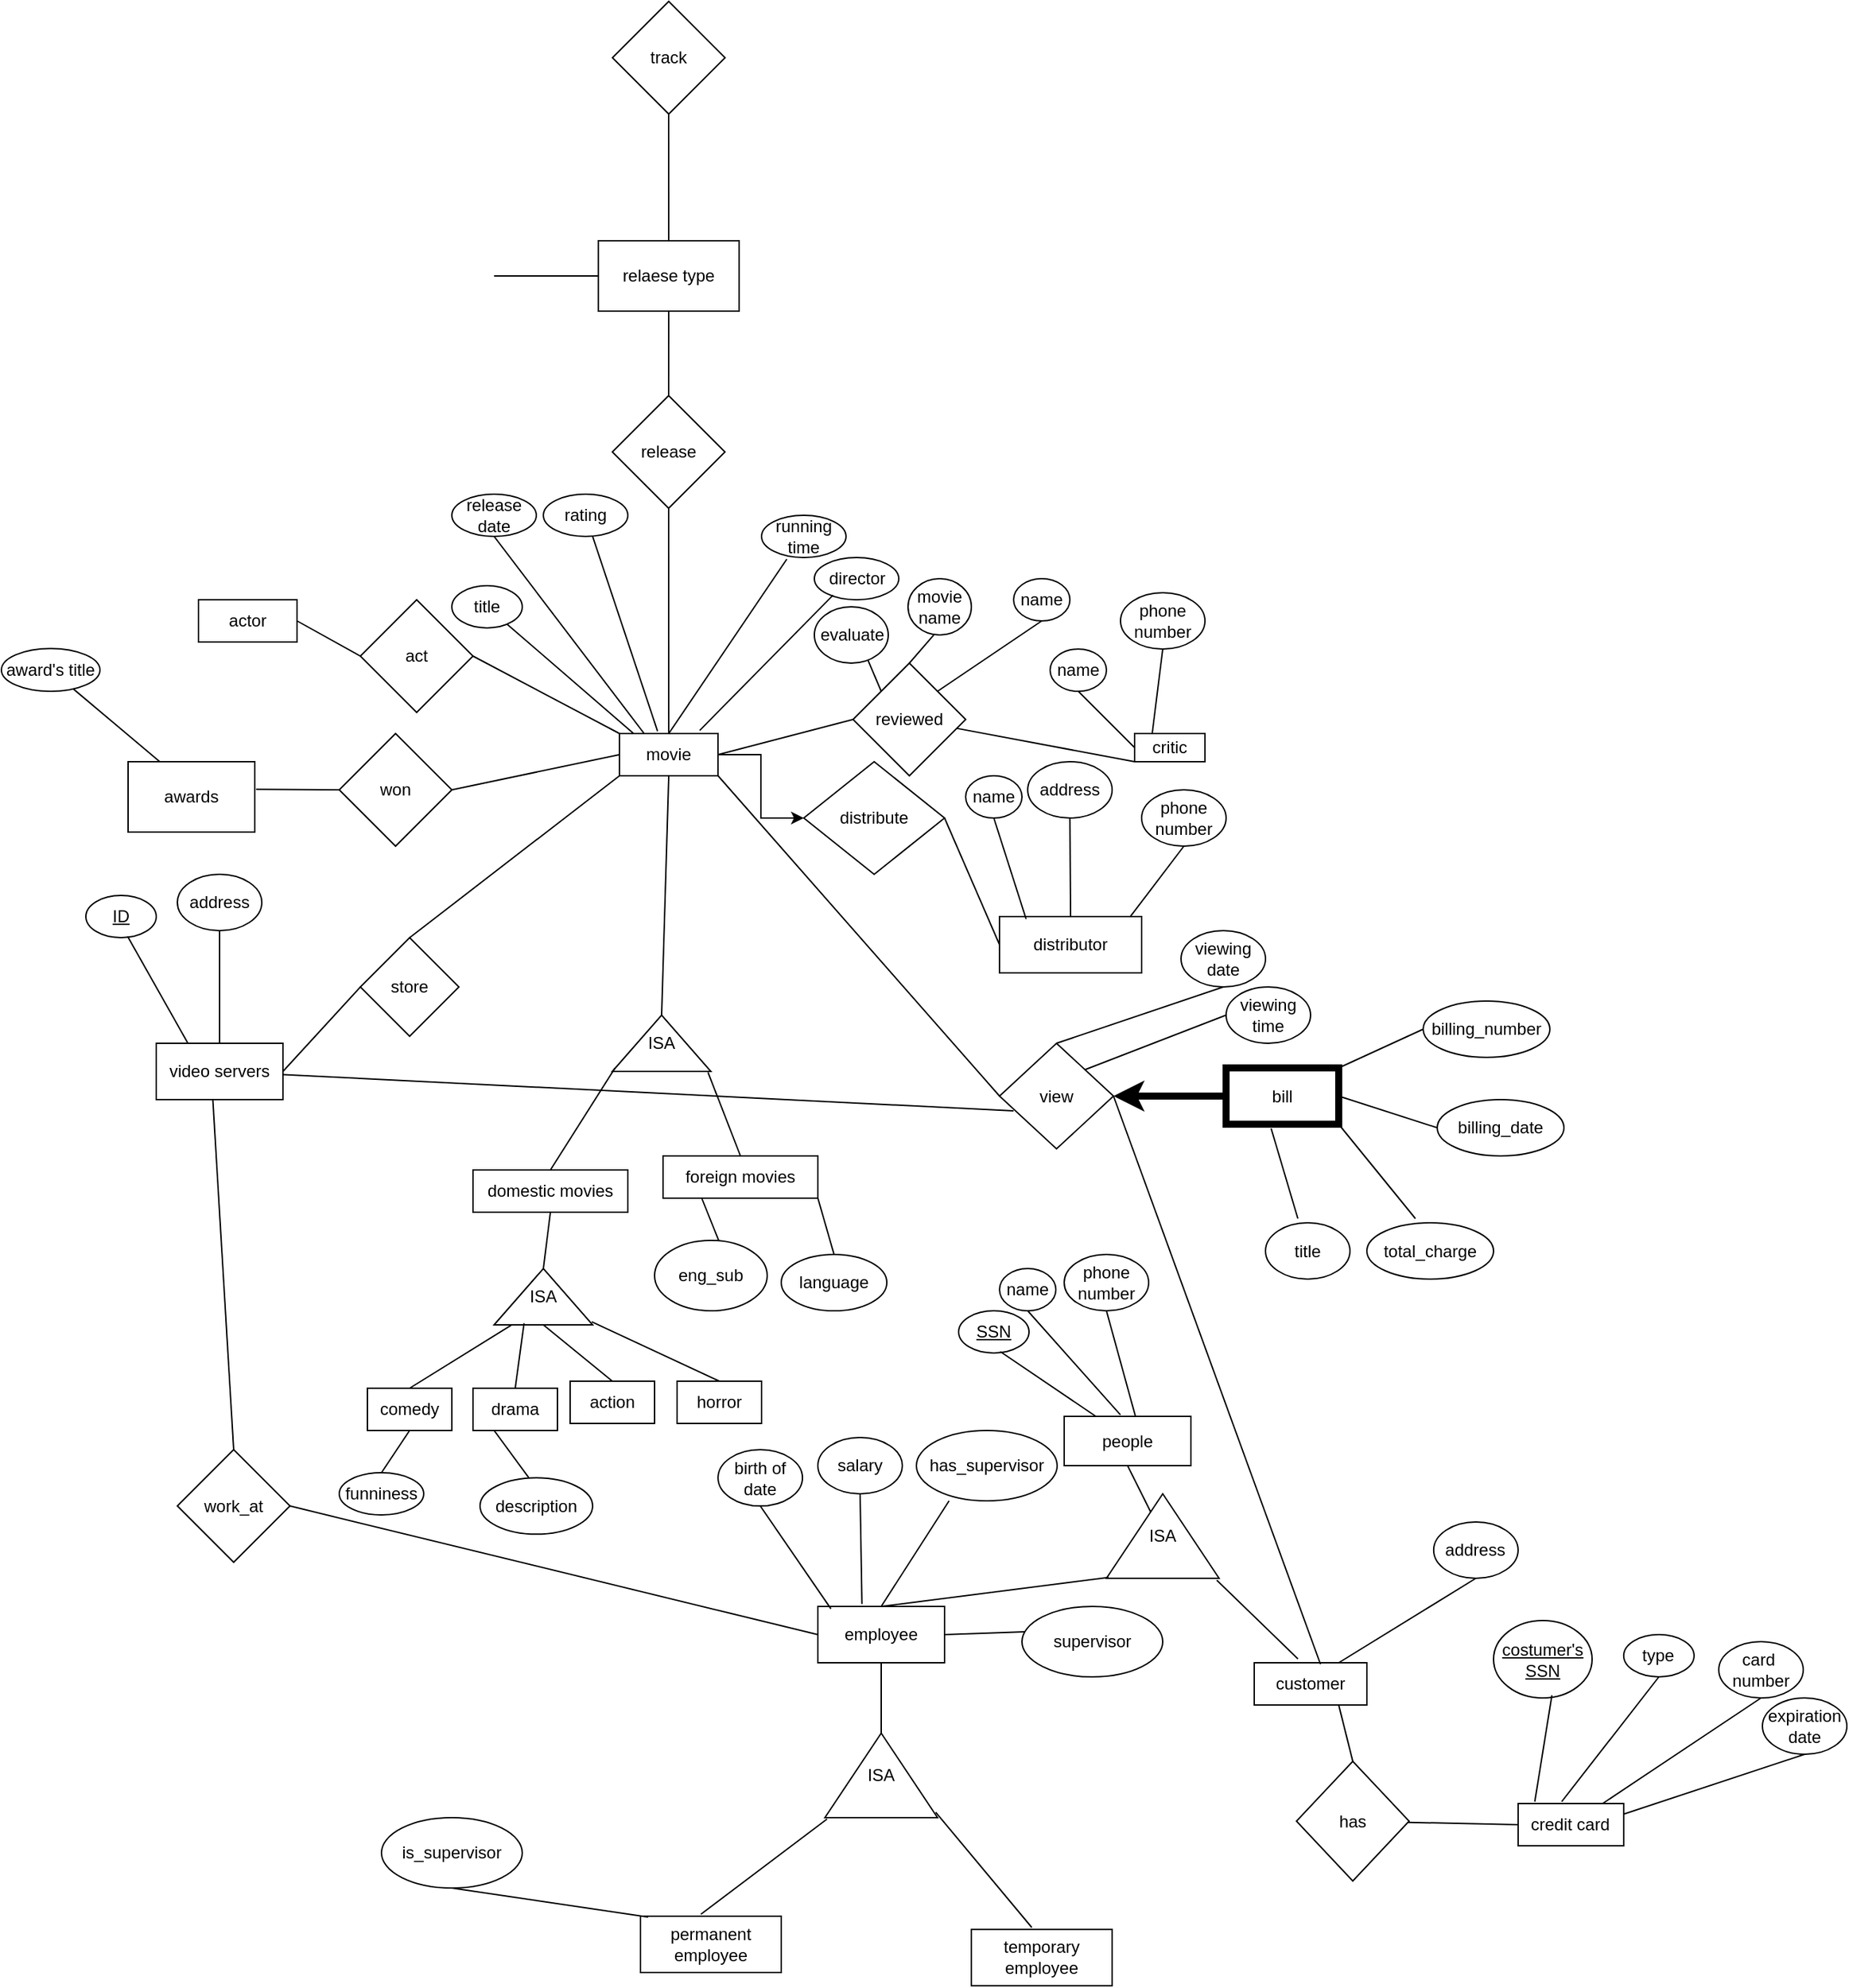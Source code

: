 <mxfile version="21.0.8" type="github">
  <diagram name="第1頁" id="P9BM3nfEhgbrT5ptWXJF">
    <mxGraphModel dx="1299" dy="1927" grid="1" gridSize="10" guides="1" tooltips="1" connect="1" arrows="1" fold="1" page="1" pageScale="1" pageWidth="827" pageHeight="1169" math="0" shadow="0">
      <root>
        <mxCell id="0" />
        <mxCell id="1" parent="0" />
        <mxCell id="3KgX_dlSJIxUzlRzkm22-97" value="" style="edgeStyle=orthogonalEdgeStyle;rounded=0;orthogonalLoop=1;jettySize=auto;html=1;" parent="1" source="3KgX_dlSJIxUzlRzkm22-1" target="3KgX_dlSJIxUzlRzkm22-96" edge="1">
          <mxGeometry relative="1" as="geometry" />
        </mxCell>
        <mxCell id="3KgX_dlSJIxUzlRzkm22-1" value="movie" style="rounded=0;whiteSpace=wrap;html=1;" parent="1" vertex="1">
          <mxGeometry x="349.08" y="370" width="70" height="30" as="geometry" />
        </mxCell>
        <mxCell id="3KgX_dlSJIxUzlRzkm22-2" value="title" style="ellipse;whiteSpace=wrap;html=1;" parent="1" vertex="1">
          <mxGeometry x="230" y="265" width="50" height="30" as="geometry" />
        </mxCell>
        <mxCell id="3KgX_dlSJIxUzlRzkm22-4" value="" style="endArrow=none;html=1;rounded=0;exitX=0.143;exitY=0;exitDx=0;exitDy=0;exitPerimeter=0;" parent="1" source="3KgX_dlSJIxUzlRzkm22-1" target="3KgX_dlSJIxUzlRzkm22-2" edge="1">
          <mxGeometry width="50" height="50" relative="1" as="geometry">
            <mxPoint x="380" y="420" as="sourcePoint" />
            <mxPoint x="430" y="370" as="targetPoint" />
          </mxGeometry>
        </mxCell>
        <mxCell id="3KgX_dlSJIxUzlRzkm22-5" value="release date" style="ellipse;whiteSpace=wrap;html=1;" parent="1" vertex="1">
          <mxGeometry x="230" y="200" width="60" height="30" as="geometry" />
        </mxCell>
        <mxCell id="3KgX_dlSJIxUzlRzkm22-6" value="" style="endArrow=none;html=1;rounded=0;entryX=0.5;entryY=1;entryDx=0;entryDy=0;exitX=0.25;exitY=0;exitDx=0;exitDy=0;" parent="1" source="3KgX_dlSJIxUzlRzkm22-1" target="3KgX_dlSJIxUzlRzkm22-5" edge="1">
          <mxGeometry width="50" height="50" relative="1" as="geometry">
            <mxPoint x="370" y="360" as="sourcePoint" />
            <mxPoint x="326" y="328" as="targetPoint" />
          </mxGeometry>
        </mxCell>
        <mxCell id="3KgX_dlSJIxUzlRzkm22-7" value="rating" style="ellipse;whiteSpace=wrap;html=1;" parent="1" vertex="1">
          <mxGeometry x="295" y="200" width="60" height="30" as="geometry" />
        </mxCell>
        <mxCell id="3KgX_dlSJIxUzlRzkm22-8" value="" style="endArrow=none;html=1;rounded=0;exitX=0.386;exitY=-0.057;exitDx=0;exitDy=0;exitPerimeter=0;" parent="1" source="3KgX_dlSJIxUzlRzkm22-1" target="3KgX_dlSJIxUzlRzkm22-7" edge="1">
          <mxGeometry width="50" height="50" relative="1" as="geometry">
            <mxPoint x="378" y="380" as="sourcePoint" />
            <mxPoint x="370" y="310" as="targetPoint" />
          </mxGeometry>
        </mxCell>
        <mxCell id="3KgX_dlSJIxUzlRzkm22-9" value="running time" style="ellipse;whiteSpace=wrap;html=1;" parent="1" vertex="1">
          <mxGeometry x="450" y="215" width="60" height="30" as="geometry" />
        </mxCell>
        <mxCell id="3KgX_dlSJIxUzlRzkm22-10" value="" style="endArrow=none;html=1;rounded=0;entryX=0.299;entryY=1.038;entryDx=0;entryDy=0;entryPerimeter=0;exitX=0.5;exitY=0;exitDx=0;exitDy=0;" parent="1" source="3KgX_dlSJIxUzlRzkm22-1" target="3KgX_dlSJIxUzlRzkm22-9" edge="1">
          <mxGeometry width="50" height="50" relative="1" as="geometry">
            <mxPoint x="390" y="360" as="sourcePoint" />
            <mxPoint x="430" y="280" as="targetPoint" />
          </mxGeometry>
        </mxCell>
        <mxCell id="3KgX_dlSJIxUzlRzkm22-11" value="director" style="ellipse;whiteSpace=wrap;html=1;" parent="1" vertex="1">
          <mxGeometry x="487.5" y="245" width="60" height="30" as="geometry" />
        </mxCell>
        <mxCell id="3KgX_dlSJIxUzlRzkm22-12" value="" style="endArrow=none;html=1;rounded=0;entryX=0.222;entryY=0.889;entryDx=0;entryDy=0;entryPerimeter=0;exitX=0.814;exitY=-0.073;exitDx=0;exitDy=0;exitPerimeter=0;" parent="1" source="3KgX_dlSJIxUzlRzkm22-1" target="3KgX_dlSJIxUzlRzkm22-11" edge="1">
          <mxGeometry width="50" height="50" relative="1" as="geometry">
            <mxPoint x="380" y="330" as="sourcePoint" />
            <mxPoint x="430" y="280" as="targetPoint" />
          </mxGeometry>
        </mxCell>
        <mxCell id="3KgX_dlSJIxUzlRzkm22-13" value="ISA" style="triangle;whiteSpace=wrap;html=1;direction=north;" parent="1" vertex="1">
          <mxGeometry x="344" y="570" width="70" height="40" as="geometry" />
        </mxCell>
        <mxCell id="3KgX_dlSJIxUzlRzkm22-14" value="" style="endArrow=none;html=1;rounded=0;entryX=0.5;entryY=1;entryDx=0;entryDy=0;exitX=1;exitY=0.5;exitDx=0;exitDy=0;" parent="1" source="3KgX_dlSJIxUzlRzkm22-13" target="3KgX_dlSJIxUzlRzkm22-1" edge="1">
          <mxGeometry width="50" height="50" relative="1" as="geometry">
            <mxPoint x="380" y="480" as="sourcePoint" />
            <mxPoint x="430" y="430" as="targetPoint" />
          </mxGeometry>
        </mxCell>
        <mxCell id="3KgX_dlSJIxUzlRzkm22-15" value="" style="endArrow=none;html=1;rounded=0;entryX=0.055;entryY=0.025;entryDx=0;entryDy=0;entryPerimeter=0;exitX=0.5;exitY=0;exitDx=0;exitDy=0;" parent="1" source="3KgX_dlSJIxUzlRzkm22-17" target="3KgX_dlSJIxUzlRzkm22-13" edge="1">
          <mxGeometry width="50" height="50" relative="1" as="geometry">
            <mxPoint x="290" y="640" as="sourcePoint" />
            <mxPoint x="430" y="530" as="targetPoint" />
          </mxGeometry>
        </mxCell>
        <mxCell id="3KgX_dlSJIxUzlRzkm22-16" value="" style="endArrow=none;html=1;rounded=0;entryX=-0.017;entryY=0.971;entryDx=0;entryDy=0;entryPerimeter=0;exitX=0.5;exitY=0;exitDx=0;exitDy=0;" parent="1" source="3KgX_dlSJIxUzlRzkm22-18" target="3KgX_dlSJIxUzlRzkm22-13" edge="1">
          <mxGeometry width="50" height="50" relative="1" as="geometry">
            <mxPoint x="440" y="620" as="sourcePoint" />
            <mxPoint x="362" y="588" as="targetPoint" />
          </mxGeometry>
        </mxCell>
        <mxCell id="3KgX_dlSJIxUzlRzkm22-17" value="domestic&amp;nbsp;movies" style="rounded=0;whiteSpace=wrap;html=1;" parent="1" vertex="1">
          <mxGeometry x="245" y="680" width="110" height="30" as="geometry" />
        </mxCell>
        <mxCell id="3KgX_dlSJIxUzlRzkm22-18" value="foreign&amp;nbsp;movies" style="rounded=0;whiteSpace=wrap;html=1;" parent="1" vertex="1">
          <mxGeometry x="380" y="670" width="110" height="30" as="geometry" />
        </mxCell>
        <mxCell id="3KgX_dlSJIxUzlRzkm22-19" value="ISA" style="triangle;whiteSpace=wrap;html=1;direction=north;" parent="1" vertex="1">
          <mxGeometry x="260" y="750" width="70" height="40" as="geometry" />
        </mxCell>
        <mxCell id="3KgX_dlSJIxUzlRzkm22-20" value="" style="endArrow=none;html=1;rounded=0;entryX=0.5;entryY=1;entryDx=0;entryDy=0;exitX=1;exitY=0.5;exitDx=0;exitDy=0;" parent="1" source="3KgX_dlSJIxUzlRzkm22-19" target="3KgX_dlSJIxUzlRzkm22-17" edge="1">
          <mxGeometry width="50" height="50" relative="1" as="geometry">
            <mxPoint x="310" y="800" as="sourcePoint" />
            <mxPoint x="160" y="680" as="targetPoint" />
          </mxGeometry>
        </mxCell>
        <mxCell id="3KgX_dlSJIxUzlRzkm22-21" value="" style="endArrow=none;html=1;rounded=0;entryX=-0.005;entryY=0.175;entryDx=0;entryDy=0;entryPerimeter=0;exitX=0.5;exitY=0;exitDx=0;exitDy=0;" parent="1" source="3KgX_dlSJIxUzlRzkm22-22" target="3KgX_dlSJIxUzlRzkm22-19" edge="1">
          <mxGeometry width="50" height="50" relative="1" as="geometry">
            <mxPoint x="240" y="742" as="sourcePoint" />
            <mxPoint x="302" y="680" as="targetPoint" />
          </mxGeometry>
        </mxCell>
        <mxCell id="3KgX_dlSJIxUzlRzkm22-22" value="comedy" style="rounded=0;whiteSpace=wrap;html=1;" parent="1" vertex="1">
          <mxGeometry x="170" y="835" width="60" height="30" as="geometry" />
        </mxCell>
        <mxCell id="3KgX_dlSJIxUzlRzkm22-23" value="" style="endArrow=none;html=1;rounded=0;exitX=0.5;exitY=0;exitDx=0;exitDy=0;entryX=0.031;entryY=0.304;entryDx=0;entryDy=0;entryPerimeter=0;" parent="1" source="3KgX_dlSJIxUzlRzkm22-24" target="3KgX_dlSJIxUzlRzkm22-19" edge="1">
          <mxGeometry width="50" height="50" relative="1" as="geometry">
            <mxPoint x="315" y="772.32" as="sourcePoint" />
            <mxPoint x="290" y="710" as="targetPoint" />
          </mxGeometry>
        </mxCell>
        <mxCell id="3KgX_dlSJIxUzlRzkm22-24" value="drama" style="rounded=0;whiteSpace=wrap;html=1;" parent="1" vertex="1">
          <mxGeometry x="245" y="835" width="60" height="30" as="geometry" />
        </mxCell>
        <mxCell id="3KgX_dlSJIxUzlRzkm22-25" value="" style="endArrow=none;html=1;rounded=0;exitX=0.5;exitY=0;exitDx=0;exitDy=0;entryX=0;entryY=0.5;entryDx=0;entryDy=0;" parent="1" source="3KgX_dlSJIxUzlRzkm22-26" target="3KgX_dlSJIxUzlRzkm22-19" edge="1">
          <mxGeometry width="50" height="50" relative="1" as="geometry">
            <mxPoint x="325" y="782.32" as="sourcePoint" />
            <mxPoint x="301" y="689" as="targetPoint" />
          </mxGeometry>
        </mxCell>
        <mxCell id="3KgX_dlSJIxUzlRzkm22-26" value="action" style="rounded=0;whiteSpace=wrap;html=1;" parent="1" vertex="1">
          <mxGeometry x="314" y="830" width="60" height="30" as="geometry" />
        </mxCell>
        <mxCell id="3KgX_dlSJIxUzlRzkm22-27" value="" style="endArrow=none;html=1;rounded=0;exitX=0.5;exitY=0;exitDx=0;exitDy=0;entryX=0.055;entryY=0.991;entryDx=0;entryDy=0;entryPerimeter=0;" parent="1" source="3KgX_dlSJIxUzlRzkm22-28" target="3KgX_dlSJIxUzlRzkm22-19" edge="1">
          <mxGeometry width="50" height="50" relative="1" as="geometry">
            <mxPoint x="335" y="792.32" as="sourcePoint" />
            <mxPoint x="311" y="699" as="targetPoint" />
          </mxGeometry>
        </mxCell>
        <mxCell id="3KgX_dlSJIxUzlRzkm22-28" value="horror" style="rounded=0;whiteSpace=wrap;html=1;" parent="1" vertex="1">
          <mxGeometry x="390" y="830" width="60" height="30" as="geometry" />
        </mxCell>
        <mxCell id="3KgX_dlSJIxUzlRzkm22-31" value="funniness" style="ellipse;whiteSpace=wrap;html=1;" parent="1" vertex="1">
          <mxGeometry x="150" y="895" width="60" height="30" as="geometry" />
        </mxCell>
        <mxCell id="3KgX_dlSJIxUzlRzkm22-33" value="" style="endArrow=none;html=1;rounded=0;entryX=0.5;entryY=1;entryDx=0;entryDy=0;exitX=0.5;exitY=0;exitDx=0;exitDy=0;" parent="1" source="3KgX_dlSJIxUzlRzkm22-31" target="3KgX_dlSJIxUzlRzkm22-22" edge="1">
          <mxGeometry width="50" height="50" relative="1" as="geometry">
            <mxPoint x="380" y="760" as="sourcePoint" />
            <mxPoint x="430" y="710" as="targetPoint" />
          </mxGeometry>
        </mxCell>
        <mxCell id="3KgX_dlSJIxUzlRzkm22-34" value="description" style="ellipse;whiteSpace=wrap;html=1;" parent="1" vertex="1">
          <mxGeometry x="250" y="898.64" width="80" height="40" as="geometry" />
        </mxCell>
        <mxCell id="3KgX_dlSJIxUzlRzkm22-35" value="" style="endArrow=none;html=1;rounded=0;entryX=0.25;entryY=1;entryDx=0;entryDy=0;exitX=0.433;exitY=-0.001;exitDx=0;exitDy=0;exitPerimeter=0;" parent="1" source="3KgX_dlSJIxUzlRzkm22-34" target="3KgX_dlSJIxUzlRzkm22-24" edge="1">
          <mxGeometry width="50" height="50" relative="1" as="geometry">
            <mxPoint x="380" y="760" as="sourcePoint" />
            <mxPoint x="430" y="710" as="targetPoint" />
          </mxGeometry>
        </mxCell>
        <mxCell id="3KgX_dlSJIxUzlRzkm22-36" value="critic" style="rounded=0;whiteSpace=wrap;html=1;" parent="1" vertex="1">
          <mxGeometry x="715" y="370" width="50" height="20" as="geometry" />
        </mxCell>
        <mxCell id="3KgX_dlSJIxUzlRzkm22-37" value="name" style="ellipse;whiteSpace=wrap;html=1;" parent="1" vertex="1">
          <mxGeometry x="655" y="310" width="40" height="30" as="geometry" />
        </mxCell>
        <mxCell id="3KgX_dlSJIxUzlRzkm22-38" value="" style="endArrow=none;html=1;rounded=0;entryX=0.5;entryY=1;entryDx=0;entryDy=0;exitX=0;exitY=0.5;exitDx=0;exitDy=0;" parent="1" source="3KgX_dlSJIxUzlRzkm22-36" target="3KgX_dlSJIxUzlRzkm22-37" edge="1">
          <mxGeometry width="50" height="50" relative="1" as="geometry">
            <mxPoint x="495.0" y="390" as="sourcePoint" />
            <mxPoint x="545" y="340" as="targetPoint" />
          </mxGeometry>
        </mxCell>
        <mxCell id="3KgX_dlSJIxUzlRzkm22-39" value="phone number" style="ellipse;whiteSpace=wrap;html=1;" parent="1" vertex="1">
          <mxGeometry x="705" y="270" width="60" height="40" as="geometry" />
        </mxCell>
        <mxCell id="3KgX_dlSJIxUzlRzkm22-40" value="" style="endArrow=none;html=1;rounded=0;entryX=0.5;entryY=1;entryDx=0;entryDy=0;exitX=0.25;exitY=0;exitDx=0;exitDy=0;" parent="1" source="3KgX_dlSJIxUzlRzkm22-36" target="3KgX_dlSJIxUzlRzkm22-39" edge="1">
          <mxGeometry width="50" height="50" relative="1" as="geometry">
            <mxPoint x="765" y="350" as="sourcePoint" />
            <mxPoint x="595" y="310" as="targetPoint" />
          </mxGeometry>
        </mxCell>
        <mxCell id="3KgX_dlSJIxUzlRzkm22-41" value="customer" style="rounded=0;whiteSpace=wrap;html=1;" parent="1" vertex="1">
          <mxGeometry x="800" y="1030" width="80" height="30" as="geometry" />
        </mxCell>
        <mxCell id="3KgX_dlSJIxUzlRzkm22-42" value="&lt;u&gt;SSN&lt;/u&gt;" style="ellipse;whiteSpace=wrap;html=1;" parent="1" vertex="1">
          <mxGeometry x="590" y="780" width="50" height="30" as="geometry" />
        </mxCell>
        <mxCell id="3KgX_dlSJIxUzlRzkm22-44" value="" style="endArrow=none;html=1;rounded=0;entryX=0.592;entryY=0.966;entryDx=0;entryDy=0;entryPerimeter=0;exitX=0.25;exitY=0;exitDx=0;exitDy=0;" parent="1" source="3KgX_dlSJIxUzlRzkm22-63" target="3KgX_dlSJIxUzlRzkm22-42" edge="1">
          <mxGeometry width="50" height="50" relative="1" as="geometry">
            <mxPoint x="675.47" y="826.22" as="sourcePoint" />
            <mxPoint x="550" y="710" as="targetPoint" />
          </mxGeometry>
        </mxCell>
        <mxCell id="3KgX_dlSJIxUzlRzkm22-45" value="name" style="ellipse;whiteSpace=wrap;html=1;" parent="1" vertex="1">
          <mxGeometry x="619.06" y="750" width="40" height="30" as="geometry" />
        </mxCell>
        <mxCell id="3KgX_dlSJIxUzlRzkm22-46" value="" style="endArrow=none;html=1;rounded=0;entryX=0.5;entryY=1;entryDx=0;entryDy=0;exitX=0.444;exitY=-0.03;exitDx=0;exitDy=0;exitPerimeter=0;" parent="1" source="3KgX_dlSJIxUzlRzkm22-63" target="3KgX_dlSJIxUzlRzkm22-45" edge="1">
          <mxGeometry width="50" height="50" relative="1" as="geometry">
            <mxPoint x="840.0" y="830" as="sourcePoint" />
            <mxPoint x="720" y="745" as="targetPoint" />
          </mxGeometry>
        </mxCell>
        <mxCell id="3KgX_dlSJIxUzlRzkm22-47" value="phone number" style="ellipse;whiteSpace=wrap;html=1;" parent="1" vertex="1">
          <mxGeometry x="665" y="740" width="60" height="40" as="geometry" />
        </mxCell>
        <mxCell id="3KgX_dlSJIxUzlRzkm22-48" value="" style="endArrow=none;html=1;rounded=0;entryX=0.5;entryY=1;entryDx=0;entryDy=0;exitX=0.565;exitY=0.025;exitDx=0;exitDy=0;exitPerimeter=0;" parent="1" source="3KgX_dlSJIxUzlRzkm22-63" target="3KgX_dlSJIxUzlRzkm22-47" edge="1">
          <mxGeometry width="50" height="50" relative="1" as="geometry">
            <mxPoint x="821.36" y="829.49" as="sourcePoint" />
            <mxPoint x="780" y="690.51" as="targetPoint" />
          </mxGeometry>
        </mxCell>
        <mxCell id="3KgX_dlSJIxUzlRzkm22-49" value="address" style="ellipse;whiteSpace=wrap;html=1;" parent="1" vertex="1">
          <mxGeometry x="927.45" y="930" width="60" height="40" as="geometry" />
        </mxCell>
        <mxCell id="3KgX_dlSJIxUzlRzkm22-50" value="" style="endArrow=none;html=1;rounded=0;entryX=0.5;entryY=1;entryDx=0;entryDy=0;exitX=0.75;exitY=0;exitDx=0;exitDy=0;" parent="1" source="3KgX_dlSJIxUzlRzkm22-41" target="3KgX_dlSJIxUzlRzkm22-49" edge="1">
          <mxGeometry width="50" height="50" relative="1" as="geometry">
            <mxPoint x="931" y="1139" as="sourcePoint" />
            <mxPoint x="890" y="1000" as="targetPoint" />
          </mxGeometry>
        </mxCell>
        <mxCell id="3KgX_dlSJIxUzlRzkm22-51" value="credit card" style="rounded=0;whiteSpace=wrap;html=1;" parent="1" vertex="1">
          <mxGeometry x="987.45" y="1130" width="75" height="30" as="geometry" />
        </mxCell>
        <mxCell id="3KgX_dlSJIxUzlRzkm22-52" style="edgeStyle=orthogonalEdgeStyle;rounded=0;orthogonalLoop=1;jettySize=auto;html=1;exitX=0.5;exitY=1;exitDx=0;exitDy=0;" parent="1" source="3KgX_dlSJIxUzlRzkm22-51" target="3KgX_dlSJIxUzlRzkm22-51" edge="1">
          <mxGeometry relative="1" as="geometry" />
        </mxCell>
        <mxCell id="3KgX_dlSJIxUzlRzkm22-53" value="" style="endArrow=none;html=1;rounded=0;exitX=0;exitY=0.5;exitDx=0;exitDy=0;" parent="1" source="3KgX_dlSJIxUzlRzkm22-51" target="6sDK0BChpmR6SwiNTOcB-4" edge="1">
          <mxGeometry width="50" height="50" relative="1" as="geometry">
            <mxPoint x="710" y="1010" as="sourcePoint" />
            <mxPoint x="930" y="1130" as="targetPoint" />
          </mxGeometry>
        </mxCell>
        <mxCell id="3KgX_dlSJIxUzlRzkm22-54" value="&lt;u&gt;costumer&#39;s SSN&lt;/u&gt;" style="ellipse;whiteSpace=wrap;html=1;" parent="1" vertex="1">
          <mxGeometry x="970" y="1000" width="70" height="55" as="geometry" />
        </mxCell>
        <mxCell id="3KgX_dlSJIxUzlRzkm22-55" value="" style="endArrow=none;html=1;rounded=0;entryX=0.592;entryY=0.966;entryDx=0;entryDy=0;entryPerimeter=0;exitX=0.158;exitY=-0.046;exitDx=0;exitDy=0;exitPerimeter=0;" parent="1" source="3KgX_dlSJIxUzlRzkm22-51" target="3KgX_dlSJIxUzlRzkm22-54" edge="1">
          <mxGeometry width="50" height="50" relative="1" as="geometry">
            <mxPoint x="1046" y="1105" as="sourcePoint" />
            <mxPoint x="890" y="1005" as="targetPoint" />
          </mxGeometry>
        </mxCell>
        <mxCell id="3KgX_dlSJIxUzlRzkm22-56" value="type" style="ellipse;whiteSpace=wrap;html=1;" parent="1" vertex="1">
          <mxGeometry x="1062.45" y="1010" width="50" height="30" as="geometry" />
        </mxCell>
        <mxCell id="3KgX_dlSJIxUzlRzkm22-57" value="" style="endArrow=none;html=1;rounded=0;entryX=0.5;entryY=1;entryDx=0;entryDy=0;exitX=0.413;exitY=-0.046;exitDx=0;exitDy=0;exitPerimeter=0;" parent="1" source="3KgX_dlSJIxUzlRzkm22-51" target="3KgX_dlSJIxUzlRzkm22-56" edge="1">
          <mxGeometry width="50" height="50" relative="1" as="geometry">
            <mxPoint x="1040" y="1130" as="sourcePoint" />
            <mxPoint x="982.45" y="1017.76" as="targetPoint" />
          </mxGeometry>
        </mxCell>
        <mxCell id="3KgX_dlSJIxUzlRzkm22-58" value="card&amp;nbsp; number" style="ellipse;whiteSpace=wrap;html=1;" parent="1" vertex="1">
          <mxGeometry x="1130" y="1015" width="60" height="40" as="geometry" />
        </mxCell>
        <mxCell id="3KgX_dlSJIxUzlRzkm22-59" value="" style="endArrow=none;html=1;rounded=0;entryX=0.5;entryY=1;entryDx=0;entryDy=0;" parent="1" source="3KgX_dlSJIxUzlRzkm22-51" target="3KgX_dlSJIxUzlRzkm22-58" edge="1">
          <mxGeometry width="50" height="50" relative="1" as="geometry">
            <mxPoint x="1090" y="1130" as="sourcePoint" />
            <mxPoint x="1120" y="1000" as="targetPoint" />
          </mxGeometry>
        </mxCell>
        <mxCell id="3KgX_dlSJIxUzlRzkm22-60" value="expiration date" style="ellipse;whiteSpace=wrap;html=1;" parent="1" vertex="1">
          <mxGeometry x="1161" y="1055" width="60" height="40" as="geometry" />
        </mxCell>
        <mxCell id="3KgX_dlSJIxUzlRzkm22-61" value="" style="endArrow=none;html=1;rounded=0;entryX=0.5;entryY=1;entryDx=0;entryDy=0;exitX=1;exitY=0.25;exitDx=0;exitDy=0;" parent="1" source="3KgX_dlSJIxUzlRzkm22-51" target="3KgX_dlSJIxUzlRzkm22-60" edge="1">
          <mxGeometry width="50" height="50" relative="1" as="geometry">
            <mxPoint x="1080" y="1165" as="sourcePoint" />
            <mxPoint x="1151" y="1035" as="targetPoint" />
          </mxGeometry>
        </mxCell>
        <mxCell id="3KgX_dlSJIxUzlRzkm22-62" value="employee" style="rounded=0;whiteSpace=wrap;html=1;" parent="1" vertex="1">
          <mxGeometry x="490" y="990" width="90" height="40" as="geometry" />
        </mxCell>
        <mxCell id="3KgX_dlSJIxUzlRzkm22-63" value="people" style="rounded=0;whiteSpace=wrap;html=1;" parent="1" vertex="1">
          <mxGeometry x="665" y="855" width="90" height="35" as="geometry" />
        </mxCell>
        <mxCell id="3KgX_dlSJIxUzlRzkm22-64" value="" style="endArrow=none;html=1;rounded=0;entryX=0.5;entryY=1;entryDx=0;entryDy=0;" parent="1" source="3KgX_dlSJIxUzlRzkm22-65" target="3KgX_dlSJIxUzlRzkm22-63" edge="1">
          <mxGeometry width="50" height="50" relative="1" as="geometry">
            <mxPoint x="715" y="950" as="sourcePoint" />
            <mxPoint x="480" y="850" as="targetPoint" />
          </mxGeometry>
        </mxCell>
        <mxCell id="3KgX_dlSJIxUzlRzkm22-66" value="" style="endArrow=none;html=1;rounded=0;entryX=0.5;entryY=1;entryDx=0;entryDy=0;" parent="1" target="3KgX_dlSJIxUzlRzkm22-65" edge="1">
          <mxGeometry width="50" height="50" relative="1" as="geometry">
            <mxPoint x="715" y="950" as="sourcePoint" />
            <mxPoint x="715" y="893" as="targetPoint" />
          </mxGeometry>
        </mxCell>
        <mxCell id="3KgX_dlSJIxUzlRzkm22-65" value="ISA" style="triangle;whiteSpace=wrap;html=1;direction=north;" parent="1" vertex="1">
          <mxGeometry x="695" y="910" width="80" height="60" as="geometry" />
        </mxCell>
        <mxCell id="3KgX_dlSJIxUzlRzkm22-67" value="" style="endArrow=none;html=1;rounded=0;entryX=-0.023;entryY=0.98;entryDx=0;entryDy=0;entryPerimeter=0;exitX=0.388;exitY=-0.092;exitDx=0;exitDy=0;exitPerimeter=0;" parent="1" source="3KgX_dlSJIxUzlRzkm22-41" target="3KgX_dlSJIxUzlRzkm22-65" edge="1">
          <mxGeometry width="50" height="50" relative="1" as="geometry">
            <mxPoint x="430" y="900" as="sourcePoint" />
            <mxPoint x="480" y="850" as="targetPoint" />
          </mxGeometry>
        </mxCell>
        <mxCell id="3KgX_dlSJIxUzlRzkm22-68" value="" style="endArrow=none;html=1;rounded=0;entryX=0.011;entryY=0.019;entryDx=0;entryDy=0;entryPerimeter=0;exitX=0.5;exitY=0;exitDx=0;exitDy=0;" parent="1" source="3KgX_dlSJIxUzlRzkm22-62" target="3KgX_dlSJIxUzlRzkm22-65" edge="1">
          <mxGeometry width="50" height="50" relative="1" as="geometry">
            <mxPoint x="430" y="900" as="sourcePoint" />
            <mxPoint x="480" y="850" as="targetPoint" />
          </mxGeometry>
        </mxCell>
        <mxCell id="3KgX_dlSJIxUzlRzkm22-69" value="birth of date" style="ellipse;whiteSpace=wrap;html=1;" parent="1" vertex="1">
          <mxGeometry x="419.08" y="878.64" width="60" height="40" as="geometry" />
        </mxCell>
        <mxCell id="3KgX_dlSJIxUzlRzkm22-70" value="" style="endArrow=none;html=1;rounded=0;entryX=0.5;entryY=1;entryDx=0;entryDy=0;exitX=0.103;exitY=0.043;exitDx=0;exitDy=0;exitPerimeter=0;" parent="1" source="3KgX_dlSJIxUzlRzkm22-62" target="3KgX_dlSJIxUzlRzkm22-69" edge="1">
          <mxGeometry width="50" height="50" relative="1" as="geometry">
            <mxPoint x="500" y="1000" as="sourcePoint" />
            <mxPoint x="459.08" y="834.15" as="targetPoint" />
          </mxGeometry>
        </mxCell>
        <mxCell id="3KgX_dlSJIxUzlRzkm22-71" value="salary" style="ellipse;whiteSpace=wrap;html=1;" parent="1" vertex="1">
          <mxGeometry x="490.0" y="870" width="60" height="40" as="geometry" />
        </mxCell>
        <mxCell id="3KgX_dlSJIxUzlRzkm22-72" value="" style="endArrow=none;html=1;rounded=0;entryX=0.5;entryY=1;entryDx=0;entryDy=0;exitX=0.348;exitY=-0.043;exitDx=0;exitDy=0;exitPerimeter=0;" parent="1" source="3KgX_dlSJIxUzlRzkm22-62" target="3KgX_dlSJIxUzlRzkm22-71" edge="1">
          <mxGeometry width="50" height="50" relative="1" as="geometry">
            <mxPoint x="574.96" y="983.36" as="sourcePoint" />
            <mxPoint x="535.04" y="815.51" as="targetPoint" />
          </mxGeometry>
        </mxCell>
        <mxCell id="3KgX_dlSJIxUzlRzkm22-73" value="" style="endArrow=none;html=1;rounded=0;exitX=0.5;exitY=0;exitDx=0;exitDy=0;entryX=0.232;entryY=1;entryDx=0;entryDy=0;entryPerimeter=0;" parent="1" source="3KgX_dlSJIxUzlRzkm22-62" target="3KgX_dlSJIxUzlRzkm22-74" edge="1">
          <mxGeometry width="50" height="50" relative="1" as="geometry">
            <mxPoint x="710" y="980" as="sourcePoint" />
            <mxPoint x="580" y="910" as="targetPoint" />
          </mxGeometry>
        </mxCell>
        <mxCell id="3KgX_dlSJIxUzlRzkm22-74" value="has_supervisor" style="ellipse;whiteSpace=wrap;html=1;" parent="1" vertex="1">
          <mxGeometry x="560" y="865" width="100" height="50" as="geometry" />
        </mxCell>
        <mxCell id="3KgX_dlSJIxUzlRzkm22-75" value="" style="endArrow=none;html=1;rounded=0;entryX=0.5;entryY=1;entryDx=0;entryDy=0;exitX=1;exitY=0.5;exitDx=0;exitDy=0;" parent="1" source="3KgX_dlSJIxUzlRzkm22-76" target="3KgX_dlSJIxUzlRzkm22-62" edge="1">
          <mxGeometry width="50" height="50" relative="1" as="geometry">
            <mxPoint x="535" y="1090" as="sourcePoint" />
            <mxPoint x="760" y="1070" as="targetPoint" />
          </mxGeometry>
        </mxCell>
        <mxCell id="3KgX_dlSJIxUzlRzkm22-76" value="ISA" style="triangle;whiteSpace=wrap;html=1;direction=north;" parent="1" vertex="1">
          <mxGeometry x="495" y="1080" width="80" height="60" as="geometry" />
        </mxCell>
        <mxCell id="3KgX_dlSJIxUzlRzkm22-77" value="permanent employee" style="rounded=0;whiteSpace=wrap;html=1;" parent="1" vertex="1">
          <mxGeometry x="364" y="1210" width="100" height="40" as="geometry" />
        </mxCell>
        <mxCell id="3KgX_dlSJIxUzlRzkm22-78" value="" style="endArrow=none;html=1;rounded=0;entryX=-0.017;entryY=0.019;entryDx=0;entryDy=0;entryPerimeter=0;exitX=0.429;exitY=-0.034;exitDx=0;exitDy=0;exitPerimeter=0;" parent="1" source="3KgX_dlSJIxUzlRzkm22-77" target="3KgX_dlSJIxUzlRzkm22-76" edge="1">
          <mxGeometry width="50" height="50" relative="1" as="geometry">
            <mxPoint x="710" y="1110" as="sourcePoint" />
            <mxPoint x="760" y="1060" as="targetPoint" />
          </mxGeometry>
        </mxCell>
        <mxCell id="3KgX_dlSJIxUzlRzkm22-79" value="temporary employee" style="rounded=0;whiteSpace=wrap;html=1;" parent="1" vertex="1">
          <mxGeometry x="599.06" y="1219.36" width="100" height="40" as="geometry" />
        </mxCell>
        <mxCell id="3KgX_dlSJIxUzlRzkm22-80" value="" style="endArrow=none;html=1;rounded=0;entryX=0.063;entryY=0.984;entryDx=0;entryDy=0;entryPerimeter=0;exitX=0.429;exitY=-0.034;exitDx=0;exitDy=0;exitPerimeter=0;" parent="1" source="3KgX_dlSJIxUzlRzkm22-79" target="3KgX_dlSJIxUzlRzkm22-76" edge="1">
          <mxGeometry width="50" height="50" relative="1" as="geometry">
            <mxPoint x="945.06" y="1119.36" as="sourcePoint" />
            <mxPoint x="575.0" y="1130" as="targetPoint" />
          </mxGeometry>
        </mxCell>
        <mxCell id="3KgX_dlSJIxUzlRzkm22-81" value="reviewed" style="rhombus;whiteSpace=wrap;html=1;" parent="1" vertex="1">
          <mxGeometry x="515" y="320" width="80" height="80" as="geometry" />
        </mxCell>
        <mxCell id="3KgX_dlSJIxUzlRzkm22-82" value="" style="endArrow=none;html=1;rounded=0;entryX=1;entryY=0.5;entryDx=0;entryDy=0;exitX=0;exitY=0.5;exitDx=0;exitDy=0;" parent="1" source="3KgX_dlSJIxUzlRzkm22-81" target="3KgX_dlSJIxUzlRzkm22-1" edge="1">
          <mxGeometry width="50" height="50" relative="1" as="geometry">
            <mxPoint x="500" y="400" as="sourcePoint" />
            <mxPoint x="760" y="380" as="targetPoint" />
          </mxGeometry>
        </mxCell>
        <mxCell id="3KgX_dlSJIxUzlRzkm22-83" value="" style="endArrow=none;html=1;rounded=0;entryX=0;entryY=1;entryDx=0;entryDy=0;" parent="1" source="3KgX_dlSJIxUzlRzkm22-81" target="3KgX_dlSJIxUzlRzkm22-36" edge="1">
          <mxGeometry width="50" height="50" relative="1" as="geometry">
            <mxPoint x="710" y="430" as="sourcePoint" />
            <mxPoint x="760" y="380" as="targetPoint" />
          </mxGeometry>
        </mxCell>
        <mxCell id="3KgX_dlSJIxUzlRzkm22-84" value="won" style="rhombus;whiteSpace=wrap;html=1;" parent="1" vertex="1">
          <mxGeometry x="150" y="370" width="80" height="80" as="geometry" />
        </mxCell>
        <mxCell id="3KgX_dlSJIxUzlRzkm22-85" value="" style="endArrow=none;html=1;rounded=0;entryX=0;entryY=0.5;entryDx=0;entryDy=0;exitX=1;exitY=0.5;exitDx=0;exitDy=0;" parent="1" source="3KgX_dlSJIxUzlRzkm22-84" target="3KgX_dlSJIxUzlRzkm22-1" edge="1">
          <mxGeometry width="50" height="50" relative="1" as="geometry">
            <mxPoint x="300" y="430" as="sourcePoint" />
            <mxPoint x="350" y="380" as="targetPoint" />
          </mxGeometry>
        </mxCell>
        <mxCell id="3KgX_dlSJIxUzlRzkm22-86" value="awards" style="rounded=0;whiteSpace=wrap;html=1;" parent="1" vertex="1">
          <mxGeometry y="390" width="90" height="50" as="geometry" />
        </mxCell>
        <mxCell id="3KgX_dlSJIxUzlRzkm22-87" value="" style="endArrow=none;html=1;rounded=0;entryX=0;entryY=0.5;entryDx=0;entryDy=0;exitX=1.01;exitY=0.393;exitDx=0;exitDy=0;exitPerimeter=0;" parent="1" source="3KgX_dlSJIxUzlRzkm22-86" target="3KgX_dlSJIxUzlRzkm22-84" edge="1">
          <mxGeometry width="50" height="50" relative="1" as="geometry">
            <mxPoint x="300" y="430" as="sourcePoint" />
            <mxPoint x="350" y="380" as="targetPoint" />
          </mxGeometry>
        </mxCell>
        <mxCell id="3KgX_dlSJIxUzlRzkm22-88" value="award&#39;s title" style="ellipse;whiteSpace=wrap;html=1;" parent="1" vertex="1">
          <mxGeometry x="-90" y="309.65" width="70" height="30.35" as="geometry" />
        </mxCell>
        <mxCell id="3KgX_dlSJIxUzlRzkm22-89" value="" style="endArrow=none;html=1;rounded=0;exitX=0.25;exitY=0;exitDx=0;exitDy=0;" parent="1" source="3KgX_dlSJIxUzlRzkm22-86" target="3KgX_dlSJIxUzlRzkm22-88" edge="1">
          <mxGeometry width="50" height="50" relative="1" as="geometry">
            <mxPoint x="-11.83" y="390.0" as="sourcePoint" />
            <mxPoint x="70" y="370.35" as="targetPoint" />
          </mxGeometry>
        </mxCell>
        <mxCell id="3KgX_dlSJIxUzlRzkm22-90" value="video servers" style="rounded=0;whiteSpace=wrap;html=1;" parent="1" vertex="1">
          <mxGeometry x="20" y="590" width="90" height="40" as="geometry" />
        </mxCell>
        <mxCell id="3KgX_dlSJIxUzlRzkm22-91" value="&lt;u&gt;ID&lt;/u&gt;" style="ellipse;whiteSpace=wrap;html=1;" parent="1" vertex="1">
          <mxGeometry x="-30" y="485" width="50" height="30" as="geometry" />
        </mxCell>
        <mxCell id="3KgX_dlSJIxUzlRzkm22-92" value="" style="endArrow=none;html=1;rounded=0;entryX=0.592;entryY=0.966;entryDx=0;entryDy=0;entryPerimeter=0;exitX=0.25;exitY=0;exitDx=0;exitDy=0;" parent="1" source="3KgX_dlSJIxUzlRzkm22-90" target="3KgX_dlSJIxUzlRzkm22-91" edge="1">
          <mxGeometry width="50" height="50" relative="1" as="geometry">
            <mxPoint x="-187" y="760" as="sourcePoint" />
            <mxPoint x="-350" y="645" as="targetPoint" />
          </mxGeometry>
        </mxCell>
        <mxCell id="3KgX_dlSJIxUzlRzkm22-93" value="address" style="ellipse;whiteSpace=wrap;html=1;" parent="1" vertex="1">
          <mxGeometry x="35" y="470" width="60" height="40" as="geometry" />
        </mxCell>
        <mxCell id="3KgX_dlSJIxUzlRzkm22-94" value="" style="endArrow=none;html=1;rounded=0;entryX=0.5;entryY=1;entryDx=0;entryDy=0;" parent="1" source="3KgX_dlSJIxUzlRzkm22-90" target="3KgX_dlSJIxUzlRzkm22-93" edge="1">
          <mxGeometry width="50" height="50" relative="1" as="geometry">
            <mxPoint x="-135" y="705" as="sourcePoint" />
            <mxPoint x="-105" y="575" as="targetPoint" />
          </mxGeometry>
        </mxCell>
        <mxCell id="3KgX_dlSJIxUzlRzkm22-96" value="distribute" style="rhombus;whiteSpace=wrap;html=1;" parent="1" vertex="1">
          <mxGeometry x="480" y="390" width="100" height="80" as="geometry" />
        </mxCell>
        <mxCell id="3KgX_dlSJIxUzlRzkm22-98" value="distributor" style="rounded=0;whiteSpace=wrap;html=1;" parent="1" vertex="1">
          <mxGeometry x="619.06" y="500" width="100.94" height="40" as="geometry" />
        </mxCell>
        <mxCell id="3KgX_dlSJIxUzlRzkm22-99" value="" style="endArrow=none;html=1;rounded=0;entryX=0;entryY=0.5;entryDx=0;entryDy=0;exitX=1;exitY=0.5;exitDx=0;exitDy=0;" parent="1" source="3KgX_dlSJIxUzlRzkm22-96" target="3KgX_dlSJIxUzlRzkm22-98" edge="1">
          <mxGeometry width="50" height="50" relative="1" as="geometry">
            <mxPoint x="510" y="560" as="sourcePoint" />
            <mxPoint x="560" y="510" as="targetPoint" />
          </mxGeometry>
        </mxCell>
        <mxCell id="3KgX_dlSJIxUzlRzkm22-100" value="name" style="ellipse;whiteSpace=wrap;html=1;" parent="1" vertex="1">
          <mxGeometry x="595" y="400" width="40" height="30" as="geometry" />
        </mxCell>
        <mxCell id="3KgX_dlSJIxUzlRzkm22-101" value="" style="endArrow=none;html=1;rounded=0;entryX=0.5;entryY=1;entryDx=0;entryDy=0;exitX=0.187;exitY=0.043;exitDx=0;exitDy=0;exitPerimeter=0;" parent="1" source="3KgX_dlSJIxUzlRzkm22-98" target="3KgX_dlSJIxUzlRzkm22-100" edge="1">
          <mxGeometry width="50" height="50" relative="1" as="geometry">
            <mxPoint x="655" y="470" as="sourcePoint" />
            <mxPoint x="485" y="430" as="targetPoint" />
          </mxGeometry>
        </mxCell>
        <mxCell id="3KgX_dlSJIxUzlRzkm22-102" value="phone number" style="ellipse;whiteSpace=wrap;html=1;" parent="1" vertex="1">
          <mxGeometry x="720" y="410" width="60" height="40" as="geometry" />
        </mxCell>
        <mxCell id="3KgX_dlSJIxUzlRzkm22-103" value="" style="endArrow=none;html=1;rounded=0;entryX=0.5;entryY=1;entryDx=0;entryDy=0;exitX=0.918;exitY=0.009;exitDx=0;exitDy=0;exitPerimeter=0;" parent="1" source="3KgX_dlSJIxUzlRzkm22-98" target="3KgX_dlSJIxUzlRzkm22-102" edge="1">
          <mxGeometry width="50" height="50" relative="1" as="geometry">
            <mxPoint x="743" y="510" as="sourcePoint" />
            <mxPoint x="610" y="450" as="targetPoint" />
          </mxGeometry>
        </mxCell>
        <mxCell id="3KgX_dlSJIxUzlRzkm22-104" value="address" style="ellipse;whiteSpace=wrap;html=1;" parent="1" vertex="1">
          <mxGeometry x="639.06" y="390" width="60" height="40" as="geometry" />
        </mxCell>
        <mxCell id="3KgX_dlSJIxUzlRzkm22-105" value="" style="endArrow=none;html=1;rounded=0;entryX=0.5;entryY=1;entryDx=0;entryDy=0;exitX=0.5;exitY=0;exitDx=0;exitDy=0;" parent="1" source="3KgX_dlSJIxUzlRzkm22-98" target="3KgX_dlSJIxUzlRzkm22-104" edge="1">
          <mxGeometry width="50" height="50" relative="1" as="geometry">
            <mxPoint x="665.06" y="495" as="sourcePoint" />
            <mxPoint x="704.06" y="295" as="targetPoint" />
          </mxGeometry>
        </mxCell>
        <mxCell id="3KgX_dlSJIxUzlRzkm22-106" value="store" style="rhombus;whiteSpace=wrap;html=1;" parent="1" vertex="1">
          <mxGeometry x="165" y="515" width="70" height="70" as="geometry" />
        </mxCell>
        <mxCell id="3KgX_dlSJIxUzlRzkm22-107" value="" style="endArrow=none;html=1;rounded=0;entryX=1;entryY=0.5;entryDx=0;entryDy=0;exitX=0;exitY=0.5;exitDx=0;exitDy=0;" parent="1" source="3KgX_dlSJIxUzlRzkm22-106" target="3KgX_dlSJIxUzlRzkm22-90" edge="1">
          <mxGeometry width="50" height="50" relative="1" as="geometry">
            <mxPoint x="-70" y="840" as="sourcePoint" />
            <mxPoint x="300" y="790" as="targetPoint" />
          </mxGeometry>
        </mxCell>
        <mxCell id="3KgX_dlSJIxUzlRzkm22-108" value="" style="endArrow=none;html=1;rounded=0;entryX=0.5;entryY=0;entryDx=0;entryDy=0;exitX=0;exitY=1;exitDx=0;exitDy=0;" parent="1" source="3KgX_dlSJIxUzlRzkm22-1" target="3KgX_dlSJIxUzlRzkm22-106" edge="1">
          <mxGeometry width="50" height="50" relative="1" as="geometry">
            <mxPoint x="510" y="280" as="sourcePoint" />
            <mxPoint x="560" y="230" as="targetPoint" />
          </mxGeometry>
        </mxCell>
        <mxCell id="3KgX_dlSJIxUzlRzkm22-109" value="" style="endArrow=none;html=1;rounded=0;exitX=0.055;exitY=0.017;exitDx=0;exitDy=0;entryX=0.5;entryY=1;entryDx=0;entryDy=0;exitPerimeter=0;" parent="1" source="3KgX_dlSJIxUzlRzkm22-77" target="3KgX_dlSJIxUzlRzkm22-110" edge="1">
          <mxGeometry width="50" height="50" relative="1" as="geometry">
            <mxPoint x="170" y="1115" as="sourcePoint" />
            <mxPoint x="215" y="1035" as="targetPoint" />
          </mxGeometry>
        </mxCell>
        <mxCell id="3KgX_dlSJIxUzlRzkm22-110" value="is_supervisor" style="ellipse;whiteSpace=wrap;html=1;" parent="1" vertex="1">
          <mxGeometry x="180" y="1140" width="100" height="50" as="geometry" />
        </mxCell>
        <mxCell id="3KgX_dlSJIxUzlRzkm22-111" value="work_at" style="rhombus;whiteSpace=wrap;html=1;" parent="1" vertex="1">
          <mxGeometry x="35" y="878.64" width="80" height="80" as="geometry" />
        </mxCell>
        <mxCell id="3KgX_dlSJIxUzlRzkm22-112" value="" style="endArrow=none;html=1;rounded=0;entryX=0;entryY=0.5;entryDx=0;entryDy=0;exitX=1;exitY=0.5;exitDx=0;exitDy=0;" parent="1" source="3KgX_dlSJIxUzlRzkm22-111" target="3KgX_dlSJIxUzlRzkm22-62" edge="1">
          <mxGeometry width="50" height="50" relative="1" as="geometry">
            <mxPoint x="90" y="1110" as="sourcePoint" />
            <mxPoint x="140" y="1060" as="targetPoint" />
          </mxGeometry>
        </mxCell>
        <mxCell id="3KgX_dlSJIxUzlRzkm22-113" value="" style="endArrow=none;html=1;rounded=0;entryX=0.447;entryY=1.013;entryDx=0;entryDy=0;entryPerimeter=0;exitX=0.5;exitY=0;exitDx=0;exitDy=0;" parent="1" source="3KgX_dlSJIxUzlRzkm22-111" target="3KgX_dlSJIxUzlRzkm22-90" edge="1">
          <mxGeometry width="50" height="50" relative="1" as="geometry">
            <mxPoint x="90" y="900" as="sourcePoint" />
            <mxPoint x="140" y="850" as="targetPoint" />
          </mxGeometry>
        </mxCell>
        <mxCell id="Vl0JpedN6f_kGkeYFLpg-2" value="" style="endArrow=none;html=1;rounded=0;entryX=0;entryY=0;entryDx=0;entryDy=0;exitX=1;exitY=0.5;exitDx=0;exitDy=0;" parent="1" source="Vl0JpedN6f_kGkeYFLpg-3" target="3KgX_dlSJIxUzlRzkm22-1" edge="1">
          <mxGeometry width="50" height="50" relative="1" as="geometry">
            <mxPoint x="240" y="330" as="sourcePoint" />
            <mxPoint x="300" y="340" as="targetPoint" />
          </mxGeometry>
        </mxCell>
        <mxCell id="Vl0JpedN6f_kGkeYFLpg-3" value="act" style="rhombus;whiteSpace=wrap;html=1;" parent="1" vertex="1">
          <mxGeometry x="165" y="275" width="80" height="80" as="geometry" />
        </mxCell>
        <mxCell id="Vl0JpedN6f_kGkeYFLpg-5" value="" style="endArrow=none;html=1;rounded=0;entryX=0;entryY=0.5;entryDx=0;entryDy=0;exitX=1;exitY=0.5;exitDx=0;exitDy=0;" parent="1" source="Vl0JpedN6f_kGkeYFLpg-6" target="Vl0JpedN6f_kGkeYFLpg-3" edge="1">
          <mxGeometry width="50" height="50" relative="1" as="geometry">
            <mxPoint x="100" y="300" as="sourcePoint" />
            <mxPoint x="130" y="340" as="targetPoint" />
          </mxGeometry>
        </mxCell>
        <mxCell id="Vl0JpedN6f_kGkeYFLpg-6" value="actor" style="rounded=0;whiteSpace=wrap;html=1;" parent="1" vertex="1">
          <mxGeometry x="50" y="275" width="70" height="30" as="geometry" />
        </mxCell>
        <mxCell id="Vl0JpedN6f_kGkeYFLpg-7" value="" style="endArrow=none;html=1;rounded=0;entryX=1;entryY=1;entryDx=0;entryDy=0;exitX=0.5;exitY=0;exitDx=0;exitDy=0;" parent="1" source="Vl0JpedN6f_kGkeYFLpg-8" target="3KgX_dlSJIxUzlRzkm22-18" edge="1">
          <mxGeometry width="50" height="50" relative="1" as="geometry">
            <mxPoint x="540" y="700" as="sourcePoint" />
            <mxPoint x="380" y="600" as="targetPoint" />
          </mxGeometry>
        </mxCell>
        <mxCell id="Vl0JpedN6f_kGkeYFLpg-8" value="language" style="ellipse;whiteSpace=wrap;html=1;" parent="1" vertex="1">
          <mxGeometry x="464" y="740" width="75" height="40" as="geometry" />
        </mxCell>
        <mxCell id="Vl0JpedN6f_kGkeYFLpg-9" value="" style="endArrow=none;html=1;rounded=0;entryX=0.25;entryY=1;entryDx=0;entryDy=0;exitX=0.57;exitY=0.003;exitDx=0;exitDy=0;exitPerimeter=0;" parent="1" source="Vl0JpedN6f_kGkeYFLpg-10" target="3KgX_dlSJIxUzlRzkm22-18" edge="1">
          <mxGeometry width="50" height="50" relative="1" as="geometry">
            <mxPoint x="433" y="710" as="sourcePoint" />
            <mxPoint x="380" y="600" as="targetPoint" />
          </mxGeometry>
        </mxCell>
        <mxCell id="Vl0JpedN6f_kGkeYFLpg-10" value="eng_sub" style="ellipse;whiteSpace=wrap;html=1;" parent="1" vertex="1">
          <mxGeometry x="374" y="730" width="80" height="50" as="geometry" />
        </mxCell>
        <mxCell id="Vl0JpedN6f_kGkeYFLpg-11" value="" style="endArrow=none;html=1;rounded=0;entryX=1;entryY=0;entryDx=0;entryDy=0;exitX=0.5;exitY=1;exitDx=0;exitDy=0;" parent="1" source="Vl0JpedN6f_kGkeYFLpg-12" target="3KgX_dlSJIxUzlRzkm22-81" edge="1">
          <mxGeometry width="50" height="50" relative="1" as="geometry">
            <mxPoint x="630" y="290" as="sourcePoint" />
            <mxPoint x="630" y="340" as="targetPoint" />
          </mxGeometry>
        </mxCell>
        <mxCell id="Vl0JpedN6f_kGkeYFLpg-12" value="name" style="ellipse;whiteSpace=wrap;html=1;" parent="1" vertex="1">
          <mxGeometry x="629.06" y="260" width="40" height="30" as="geometry" />
        </mxCell>
        <mxCell id="Vl0JpedN6f_kGkeYFLpg-15" value="" style="endArrow=none;html=1;rounded=0;entryX=0.5;entryY=0;entryDx=0;entryDy=0;exitX=0.407;exitY=0.998;exitDx=0;exitDy=0;exitPerimeter=0;" parent="1" source="Vl0JpedN6f_kGkeYFLpg-16" target="3KgX_dlSJIxUzlRzkm22-81" edge="1">
          <mxGeometry width="50" height="50" relative="1" as="geometry">
            <mxPoint x="610" y="260" as="sourcePoint" />
            <mxPoint x="630" y="340" as="targetPoint" />
          </mxGeometry>
        </mxCell>
        <mxCell id="Vl0JpedN6f_kGkeYFLpg-16" value="movie name" style="ellipse;whiteSpace=wrap;html=1;" parent="1" vertex="1">
          <mxGeometry x="554.06" y="260" width="45" height="40" as="geometry" />
        </mxCell>
        <mxCell id="Vl0JpedN6f_kGkeYFLpg-18" value="evaluate" style="ellipse;whiteSpace=wrap;html=1;" parent="1" vertex="1">
          <mxGeometry x="487.5" y="280" width="52.5" height="40" as="geometry" />
        </mxCell>
        <mxCell id="Vl0JpedN6f_kGkeYFLpg-19" value="" style="endArrow=none;html=1;rounded=0;entryX=0;entryY=0;entryDx=0;entryDy=0;exitX=0.725;exitY=0.945;exitDx=0;exitDy=0;exitPerimeter=0;" parent="1" source="Vl0JpedN6f_kGkeYFLpg-18" target="3KgX_dlSJIxUzlRzkm22-81" edge="1">
          <mxGeometry width="50" height="50" relative="1" as="geometry">
            <mxPoint x="490" y="300" as="sourcePoint" />
            <mxPoint x="540" y="250" as="targetPoint" />
          </mxGeometry>
        </mxCell>
        <mxCell id="6sDK0BChpmR6SwiNTOcB-1" value="view" style="rhombus;whiteSpace=wrap;html=1;" vertex="1" parent="1">
          <mxGeometry x="619.06" y="590" width="80.94" height="75" as="geometry" />
        </mxCell>
        <mxCell id="6sDK0BChpmR6SwiNTOcB-2" value="" style="endArrow=none;html=1;rounded=0;entryX=1;entryY=1;entryDx=0;entryDy=0;exitX=0;exitY=0.5;exitDx=0;exitDy=0;" edge="1" parent="1" source="6sDK0BChpmR6SwiNTOcB-1" target="3KgX_dlSJIxUzlRzkm22-1">
          <mxGeometry width="50" height="50" relative="1" as="geometry">
            <mxPoint x="380" y="620" as="sourcePoint" />
            <mxPoint x="430" y="570" as="targetPoint" />
          </mxGeometry>
        </mxCell>
        <mxCell id="6sDK0BChpmR6SwiNTOcB-3" value="" style="endArrow=none;html=1;rounded=0;entryX=1;entryY=0.5;entryDx=0;entryDy=0;exitX=0.588;exitY=0.033;exitDx=0;exitDy=0;exitPerimeter=0;" edge="1" parent="1" source="3KgX_dlSJIxUzlRzkm22-41" target="6sDK0BChpmR6SwiNTOcB-1">
          <mxGeometry width="50" height="50" relative="1" as="geometry">
            <mxPoint x="380" y="820" as="sourcePoint" />
            <mxPoint x="430" y="770" as="targetPoint" />
          </mxGeometry>
        </mxCell>
        <mxCell id="6sDK0BChpmR6SwiNTOcB-4" value="has" style="rhombus;whiteSpace=wrap;html=1;" vertex="1" parent="1">
          <mxGeometry x="830" y="1100" width="80" height="85" as="geometry" />
        </mxCell>
        <mxCell id="6sDK0BChpmR6SwiNTOcB-5" value="" style="endArrow=none;html=1;rounded=0;entryX=0.75;entryY=1;entryDx=0;entryDy=0;exitX=0.5;exitY=0;exitDx=0;exitDy=0;" edge="1" parent="1" source="6sDK0BChpmR6SwiNTOcB-4" target="3KgX_dlSJIxUzlRzkm22-41">
          <mxGeometry width="50" height="50" relative="1" as="geometry">
            <mxPoint x="580" y="920" as="sourcePoint" />
            <mxPoint x="630" y="870" as="targetPoint" />
          </mxGeometry>
        </mxCell>
        <mxCell id="6sDK0BChpmR6SwiNTOcB-6" value="" style="endArrow=none;html=1;rounded=0;entryX=0.123;entryY=0.64;entryDx=0;entryDy=0;entryPerimeter=0;" edge="1" parent="1" source="3KgX_dlSJIxUzlRzkm22-90" target="6sDK0BChpmR6SwiNTOcB-1">
          <mxGeometry width="50" height="50" relative="1" as="geometry">
            <mxPoint x="580" y="620" as="sourcePoint" />
            <mxPoint x="630" y="570" as="targetPoint" />
          </mxGeometry>
        </mxCell>
        <mxCell id="6sDK0BChpmR6SwiNTOcB-8" value="" style="endArrow=none;html=1;rounded=0;exitX=0.019;exitY=0.36;exitDx=0;exitDy=0;entryX=1;entryY=0.5;entryDx=0;entryDy=0;exitPerimeter=0;" edge="1" parent="1" target="3KgX_dlSJIxUzlRzkm22-62" source="6sDK0BChpmR6SwiNTOcB-9">
          <mxGeometry width="50" height="50" relative="1" as="geometry">
            <mxPoint x="619.06" y="1155" as="sourcePoint" />
            <mxPoint x="664.06" y="1075" as="targetPoint" />
          </mxGeometry>
        </mxCell>
        <mxCell id="6sDK0BChpmR6SwiNTOcB-9" value="supervisor" style="ellipse;whiteSpace=wrap;html=1;" vertex="1" parent="1">
          <mxGeometry x="635" y="990" width="100" height="50" as="geometry" />
        </mxCell>
        <mxCell id="6sDK0BChpmR6SwiNTOcB-12" value="viewing date" style="ellipse;whiteSpace=wrap;html=1;" vertex="1" parent="1">
          <mxGeometry x="748" y="510" width="60" height="40" as="geometry" />
        </mxCell>
        <mxCell id="6sDK0BChpmR6SwiNTOcB-13" value="" style="endArrow=none;html=1;rounded=0;entryX=0.5;entryY=1;entryDx=0;entryDy=0;exitX=0.5;exitY=0;exitDx=0;exitDy=0;" edge="1" parent="1" target="6sDK0BChpmR6SwiNTOcB-12" source="6sDK0BChpmR6SwiNTOcB-1">
          <mxGeometry width="50" height="50" relative="1" as="geometry">
            <mxPoint x="740" y="630" as="sourcePoint" />
            <mxPoint x="638" y="580" as="targetPoint" />
          </mxGeometry>
        </mxCell>
        <mxCell id="6sDK0BChpmR6SwiNTOcB-14" value="viewing time" style="ellipse;whiteSpace=wrap;html=1;" vertex="1" parent="1">
          <mxGeometry x="780" y="550" width="60" height="40" as="geometry" />
        </mxCell>
        <mxCell id="6sDK0BChpmR6SwiNTOcB-15" value="" style="endArrow=none;html=1;rounded=0;entryX=0;entryY=0.5;entryDx=0;entryDy=0;exitX=1;exitY=0;exitDx=0;exitDy=0;" edge="1" parent="1" source="6sDK0BChpmR6SwiNTOcB-1" target="6sDK0BChpmR6SwiNTOcB-14">
          <mxGeometry width="50" height="50" relative="1" as="geometry">
            <mxPoint x="670" y="600" as="sourcePoint" />
            <mxPoint x="788" y="590" as="targetPoint" />
          </mxGeometry>
        </mxCell>
        <mxCell id="6sDK0BChpmR6SwiNTOcB-21" value="" style="edgeStyle=orthogonalEdgeStyle;rounded=0;orthogonalLoop=1;jettySize=auto;html=1;strokeWidth=5;" edge="1" parent="1" source="6sDK0BChpmR6SwiNTOcB-17" target="6sDK0BChpmR6SwiNTOcB-1">
          <mxGeometry relative="1" as="geometry" />
        </mxCell>
        <mxCell id="6sDK0BChpmR6SwiNTOcB-17" value="bill" style="rounded=0;whiteSpace=wrap;html=1;strokeWidth=5;" vertex="1" parent="1">
          <mxGeometry x="780" y="607.5" width="80" height="40" as="geometry" />
        </mxCell>
        <mxCell id="6sDK0BChpmR6SwiNTOcB-22" value="" style="endArrow=none;html=1;rounded=0;exitX=0.383;exitY=-0.075;exitDx=0;exitDy=0;exitPerimeter=0;entryX=0.4;entryY=1.075;entryDx=0;entryDy=0;entryPerimeter=0;" edge="1" parent="1" source="6sDK0BChpmR6SwiNTOcB-23" target="6sDK0BChpmR6SwiNTOcB-17">
          <mxGeometry width="50" height="50" relative="1" as="geometry">
            <mxPoint x="850" y="730" as="sourcePoint" />
            <mxPoint x="830" y="650" as="targetPoint" />
          </mxGeometry>
        </mxCell>
        <mxCell id="6sDK0BChpmR6SwiNTOcB-23" value="title" style="ellipse;whiteSpace=wrap;html=1;" vertex="1" parent="1">
          <mxGeometry x="808" y="717.5" width="60" height="40" as="geometry" />
        </mxCell>
        <mxCell id="6sDK0BChpmR6SwiNTOcB-24" value="" style="endArrow=none;html=1;rounded=0;exitX=0.383;exitY=-0.075;exitDx=0;exitDy=0;exitPerimeter=0;entryX=1;entryY=1;entryDx=0;entryDy=0;" edge="1" parent="1" source="6sDK0BChpmR6SwiNTOcB-25" target="6sDK0BChpmR6SwiNTOcB-17">
          <mxGeometry width="50" height="50" relative="1" as="geometry">
            <mxPoint x="910" y="727.5" as="sourcePoint" />
            <mxPoint x="890" y="648" as="targetPoint" />
          </mxGeometry>
        </mxCell>
        <mxCell id="6sDK0BChpmR6SwiNTOcB-25" value="total_charge" style="ellipse;whiteSpace=wrap;html=1;" vertex="1" parent="1">
          <mxGeometry x="880" y="717.5" width="90" height="40" as="geometry" />
        </mxCell>
        <mxCell id="6sDK0BChpmR6SwiNTOcB-26" value="" style="endArrow=none;html=1;rounded=0;exitX=0;exitY=0.5;exitDx=0;exitDy=0;entryX=1;entryY=0.5;entryDx=0;entryDy=0;" edge="1" parent="1" source="6sDK0BChpmR6SwiNTOcB-27" target="6sDK0BChpmR6SwiNTOcB-17">
          <mxGeometry width="50" height="50" relative="1" as="geometry">
            <mxPoint x="960" y="640" as="sourcePoint" />
            <mxPoint x="910" y="562.5" as="targetPoint" />
          </mxGeometry>
        </mxCell>
        <mxCell id="6sDK0BChpmR6SwiNTOcB-27" value="billing_date" style="ellipse;whiteSpace=wrap;html=1;" vertex="1" parent="1">
          <mxGeometry x="930" y="630" width="90" height="40" as="geometry" />
        </mxCell>
        <mxCell id="6sDK0BChpmR6SwiNTOcB-28" value="" style="endArrow=none;html=1;rounded=0;exitX=0;exitY=0.5;exitDx=0;exitDy=0;entryX=1;entryY=0;entryDx=0;entryDy=0;" edge="1" parent="1" source="6sDK0BChpmR6SwiNTOcB-29" target="6sDK0BChpmR6SwiNTOcB-17">
          <mxGeometry width="50" height="50" relative="1" as="geometry">
            <mxPoint x="950" y="570" as="sourcePoint" />
            <mxPoint x="850" y="560" as="targetPoint" />
          </mxGeometry>
        </mxCell>
        <mxCell id="6sDK0BChpmR6SwiNTOcB-29" value="billing_number" style="ellipse;whiteSpace=wrap;html=1;" vertex="1" parent="1">
          <mxGeometry x="920" y="560" width="90" height="40" as="geometry" />
        </mxCell>
        <mxCell id="6sDK0BChpmR6SwiNTOcB-30" value="" style="endArrow=none;html=1;rounded=0;entryX=0.5;entryY=0;entryDx=0;entryDy=0;exitX=0.5;exitY=1;exitDx=0;exitDy=0;" edge="1" parent="1" source="6sDK0BChpmR6SwiNTOcB-33" target="3KgX_dlSJIxUzlRzkm22-1">
          <mxGeometry width="50" height="50" relative="1" as="geometry">
            <mxPoint x="384" y="190" as="sourcePoint" />
            <mxPoint x="350" y="260" as="targetPoint" />
          </mxGeometry>
        </mxCell>
        <mxCell id="6sDK0BChpmR6SwiNTOcB-31" value="relaese type" style="rounded=0;whiteSpace=wrap;html=1;" vertex="1" parent="1">
          <mxGeometry x="334.08" y="20" width="100" height="50" as="geometry" />
        </mxCell>
        <mxCell id="6sDK0BChpmR6SwiNTOcB-33" value="release" style="rhombus;whiteSpace=wrap;html=1;" vertex="1" parent="1">
          <mxGeometry x="344" y="130" width="80" height="80" as="geometry" />
        </mxCell>
        <mxCell id="6sDK0BChpmR6SwiNTOcB-34" value="" style="endArrow=none;html=1;rounded=0;entryX=0.5;entryY=1;entryDx=0;entryDy=0;exitX=0.5;exitY=0;exitDx=0;exitDy=0;" edge="1" parent="1" source="6sDK0BChpmR6SwiNTOcB-33" target="6sDK0BChpmR6SwiNTOcB-31">
          <mxGeometry width="50" height="50" relative="1" as="geometry">
            <mxPoint x="300" y="310" as="sourcePoint" />
            <mxPoint x="350" y="260" as="targetPoint" />
          </mxGeometry>
        </mxCell>
        <mxCell id="6sDK0BChpmR6SwiNTOcB-35" value="" style="endArrow=none;html=1;rounded=0;entryX=0.5;entryY=0;entryDx=0;entryDy=0;" edge="1" parent="1" target="6sDK0BChpmR6SwiNTOcB-31">
          <mxGeometry width="50" height="50" relative="1" as="geometry">
            <mxPoint x="384" y="-70" as="sourcePoint" />
            <mxPoint x="350" y="160" as="targetPoint" />
          </mxGeometry>
        </mxCell>
        <mxCell id="6sDK0BChpmR6SwiNTOcB-36" value="track" style="rhombus;whiteSpace=wrap;html=1;" vertex="1" parent="1">
          <mxGeometry x="344.08" y="-150" width="80" height="80" as="geometry" />
        </mxCell>
        <mxCell id="6sDK0BChpmR6SwiNTOcB-37" value="" style="endArrow=none;html=1;rounded=0;entryX=0;entryY=0.5;entryDx=0;entryDy=0;" edge="1" parent="1" target="6sDK0BChpmR6SwiNTOcB-31">
          <mxGeometry width="50" height="50" relative="1" as="geometry">
            <mxPoint x="260" y="45" as="sourcePoint" />
            <mxPoint x="350" y="160" as="targetPoint" />
          </mxGeometry>
        </mxCell>
      </root>
    </mxGraphModel>
  </diagram>
</mxfile>
